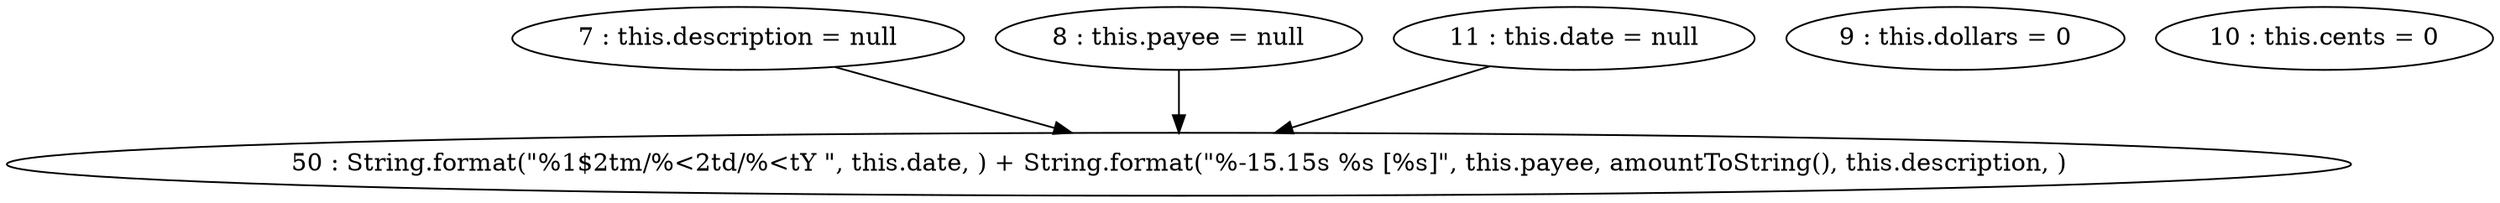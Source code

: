 digraph G {
"7 : this.description = null"
"7 : this.description = null" -> "50 : String.format(\"%1$2tm/%<2td/%<tY \", this.date, ) + String.format(\"%-15.15s %s [%s]\", this.payee, amountToString(), this.description, )"
"8 : this.payee = null"
"8 : this.payee = null" -> "50 : String.format(\"%1$2tm/%<2td/%<tY \", this.date, ) + String.format(\"%-15.15s %s [%s]\", this.payee, amountToString(), this.description, )"
"9 : this.dollars = 0"
"10 : this.cents = 0"
"11 : this.date = null"
"11 : this.date = null" -> "50 : String.format(\"%1$2tm/%<2td/%<tY \", this.date, ) + String.format(\"%-15.15s %s [%s]\", this.payee, amountToString(), this.description, )"
"50 : String.format(\"%1$2tm/%<2td/%<tY \", this.date, ) + String.format(\"%-15.15s %s [%s]\", this.payee, amountToString(), this.description, )"
}